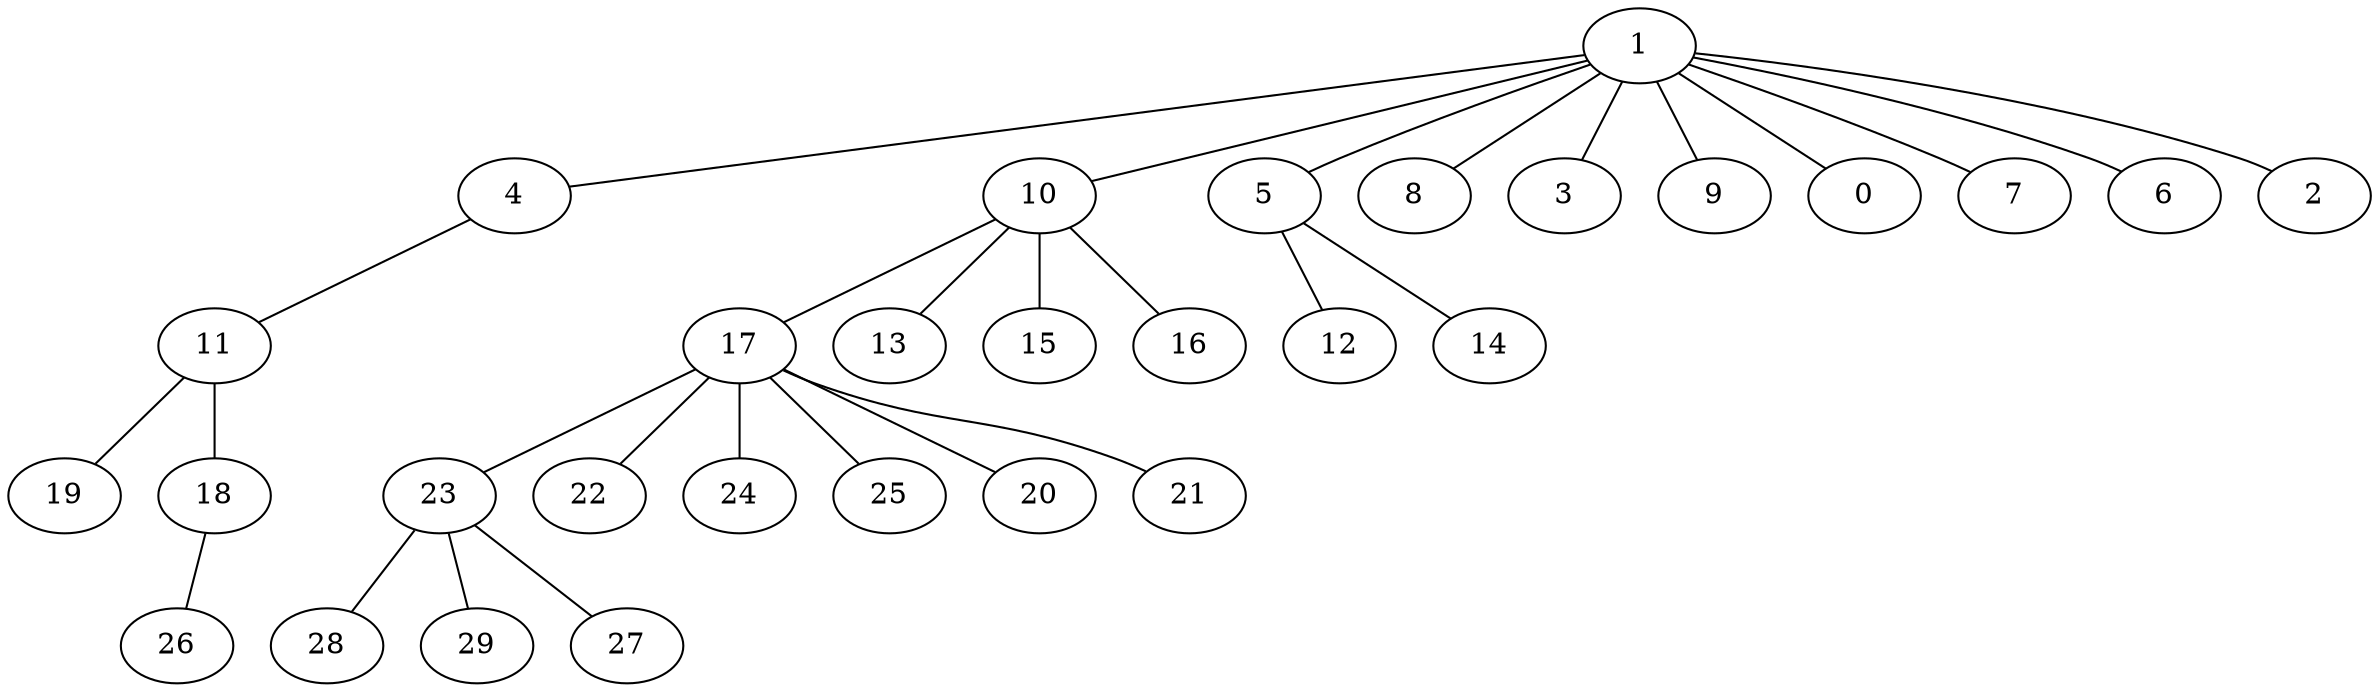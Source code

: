 strict graph G {
1;
4;
10;
5;
8;
3;
9;
0;
7;
6;
2;
11;
17;
13;
15;
16;
12;
14;
19;
18;
23;
22;
24;
25;
20;
21;
26;
28;
29;
27;
1 -- 5;
10 -- 17;
11 -- 18;
1 -- 7;
18 -- 26;
1 -- 4;
5 -- 12;
23 -- 28;
17 -- 24;
1 -- 3;
4 -- 11;
10 -- 13;
10 -- 15;
23 -- 27;
11 -- 19;
17 -- 22;
1 -- 9;
23 -- 29;
17 -- 25;
1 -- 2;
17 -- 21;
1 -- 10;
17 -- 23;
1 -- 0;
1 -- 8;
5 -- 14;
1 -- 6;
10 -- 16;
17 -- 20;
}
